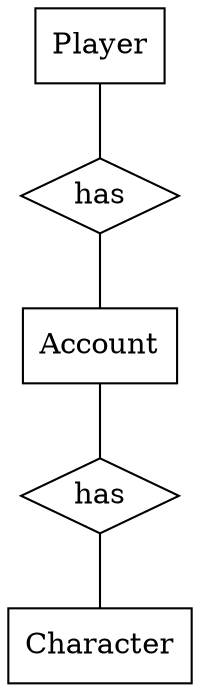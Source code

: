 graph ERDiagram {

  // Top Level objects
  node [shape=box]
  Player
  Account
  Character

  // Relationships
  node [shape=diamond]
  node [label="has"]
  Player -- player_has_account -- Account
  Account -- account_has_character -- Character

}
